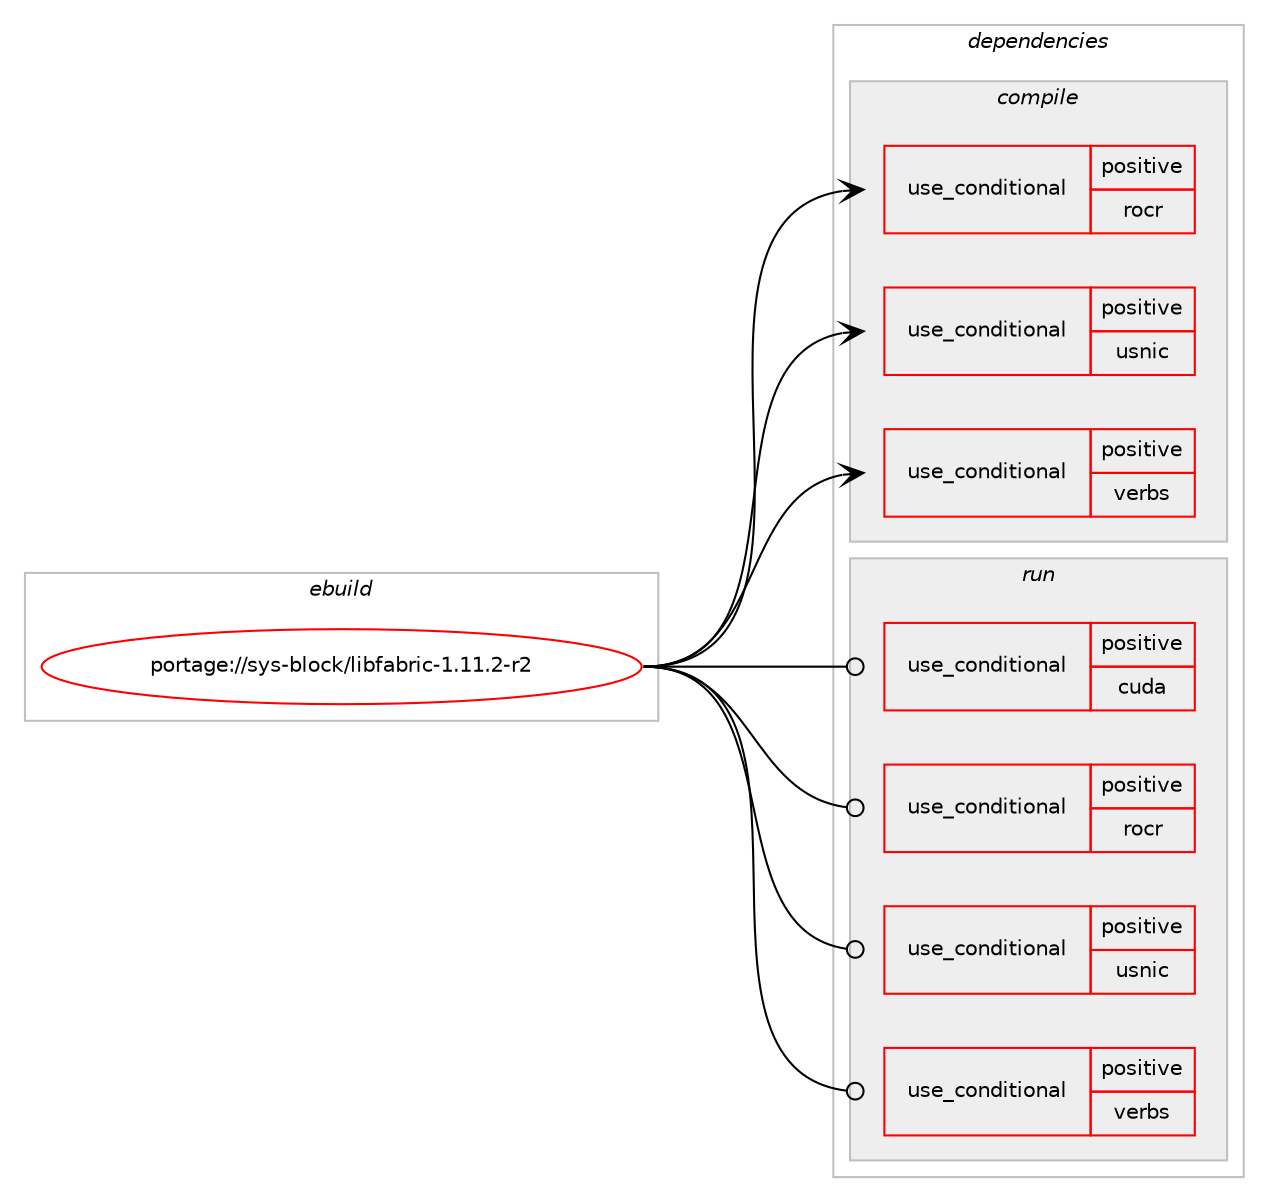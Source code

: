 digraph prolog {

# *************
# Graph options
# *************

newrank=true;
concentrate=true;
compound=true;
graph [rankdir=LR,fontname=Helvetica,fontsize=10,ranksep=1.5];#, ranksep=2.5, nodesep=0.2];
edge  [arrowhead=vee];
node  [fontname=Helvetica,fontsize=10];

# **********
# The ebuild
# **********

subgraph cluster_leftcol {
color=gray;
rank=same;
label=<<i>ebuild</i>>;
id [label="portage://sys-block/libfabric-1.11.2-r2", color=red, width=4, href="../sys-block/libfabric-1.11.2-r2.svg"];
}

# ****************
# The dependencies
# ****************

subgraph cluster_midcol {
color=gray;
label=<<i>dependencies</i>>;
subgraph cluster_compile {
fillcolor="#eeeeee";
style=filled;
label=<<i>compile</i>>;
subgraph cond110933 {
dependency214996 [label=<<TABLE BORDER="0" CELLBORDER="1" CELLSPACING="0" CELLPADDING="4"><TR><TD ROWSPAN="3" CELLPADDING="10">use_conditional</TD></TR><TR><TD>positive</TD></TR><TR><TD>rocr</TD></TR></TABLE>>, shape=none, color=red];
# *** BEGIN UNKNOWN DEPENDENCY TYPE (TODO) ***
# dependency214996 -> package_dependency(portage://sys-block/libfabric-1.11.2-r2,install,no,dev-libs,rocr-runtime,none,[,,],any_same_slot,[])
# *** END UNKNOWN DEPENDENCY TYPE (TODO) ***

}
id:e -> dependency214996:w [weight=20,style="solid",arrowhead="vee"];
subgraph cond110934 {
dependency214997 [label=<<TABLE BORDER="0" CELLBORDER="1" CELLSPACING="0" CELLPADDING="4"><TR><TD ROWSPAN="3" CELLPADDING="10">use_conditional</TD></TR><TR><TD>positive</TD></TR><TR><TD>usnic</TD></TR></TABLE>>, shape=none, color=red];
# *** BEGIN UNKNOWN DEPENDENCY TYPE (TODO) ***
# dependency214997 -> package_dependency(portage://sys-block/libfabric-1.11.2-r2,install,no,dev-libs,libnl,none,[,,],any_same_slot,[])
# *** END UNKNOWN DEPENDENCY TYPE (TODO) ***

}
id:e -> dependency214997:w [weight=20,style="solid",arrowhead="vee"];
subgraph cond110935 {
dependency214998 [label=<<TABLE BORDER="0" CELLBORDER="1" CELLSPACING="0" CELLPADDING="4"><TR><TD ROWSPAN="3" CELLPADDING="10">use_conditional</TD></TR><TR><TD>positive</TD></TR><TR><TD>verbs</TD></TR></TABLE>>, shape=none, color=red];
# *** BEGIN UNKNOWN DEPENDENCY TYPE (TODO) ***
# dependency214998 -> package_dependency(portage://sys-block/libfabric-1.11.2-r2,install,no,sys-cluster,rdma-core,none,[,,],[],[])
# *** END UNKNOWN DEPENDENCY TYPE (TODO) ***

}
id:e -> dependency214998:w [weight=20,style="solid",arrowhead="vee"];
}
subgraph cluster_compileandrun {
fillcolor="#eeeeee";
style=filled;
label=<<i>compile and run</i>>;
}
subgraph cluster_run {
fillcolor="#eeeeee";
style=filled;
label=<<i>run</i>>;
subgraph cond110936 {
dependency214999 [label=<<TABLE BORDER="0" CELLBORDER="1" CELLSPACING="0" CELLPADDING="4"><TR><TD ROWSPAN="3" CELLPADDING="10">use_conditional</TD></TR><TR><TD>positive</TD></TR><TR><TD>cuda</TD></TR></TABLE>>, shape=none, color=red];
# *** BEGIN UNKNOWN DEPENDENCY TYPE (TODO) ***
# dependency214999 -> package_dependency(portage://sys-block/libfabric-1.11.2-r2,run,no,dev-util,nvidia-cuda-toolkit,none,[,,],[],[])
# *** END UNKNOWN DEPENDENCY TYPE (TODO) ***

}
id:e -> dependency214999:w [weight=20,style="solid",arrowhead="odot"];
subgraph cond110937 {
dependency215000 [label=<<TABLE BORDER="0" CELLBORDER="1" CELLSPACING="0" CELLPADDING="4"><TR><TD ROWSPAN="3" CELLPADDING="10">use_conditional</TD></TR><TR><TD>positive</TD></TR><TR><TD>rocr</TD></TR></TABLE>>, shape=none, color=red];
# *** BEGIN UNKNOWN DEPENDENCY TYPE (TODO) ***
# dependency215000 -> package_dependency(portage://sys-block/libfabric-1.11.2-r2,run,no,dev-libs,rocr-runtime,none,[,,],any_same_slot,[])
# *** END UNKNOWN DEPENDENCY TYPE (TODO) ***

}
id:e -> dependency215000:w [weight=20,style="solid",arrowhead="odot"];
subgraph cond110938 {
dependency215001 [label=<<TABLE BORDER="0" CELLBORDER="1" CELLSPACING="0" CELLPADDING="4"><TR><TD ROWSPAN="3" CELLPADDING="10">use_conditional</TD></TR><TR><TD>positive</TD></TR><TR><TD>usnic</TD></TR></TABLE>>, shape=none, color=red];
# *** BEGIN UNKNOWN DEPENDENCY TYPE (TODO) ***
# dependency215001 -> package_dependency(portage://sys-block/libfabric-1.11.2-r2,run,no,dev-libs,libnl,none,[,,],any_same_slot,[])
# *** END UNKNOWN DEPENDENCY TYPE (TODO) ***

}
id:e -> dependency215001:w [weight=20,style="solid",arrowhead="odot"];
subgraph cond110939 {
dependency215002 [label=<<TABLE BORDER="0" CELLBORDER="1" CELLSPACING="0" CELLPADDING="4"><TR><TD ROWSPAN="3" CELLPADDING="10">use_conditional</TD></TR><TR><TD>positive</TD></TR><TR><TD>verbs</TD></TR></TABLE>>, shape=none, color=red];
# *** BEGIN UNKNOWN DEPENDENCY TYPE (TODO) ***
# dependency215002 -> package_dependency(portage://sys-block/libfabric-1.11.2-r2,run,no,sys-cluster,rdma-core,none,[,,],[],[])
# *** END UNKNOWN DEPENDENCY TYPE (TODO) ***

}
id:e -> dependency215002:w [weight=20,style="solid",arrowhead="odot"];
}
}

# **************
# The candidates
# **************

subgraph cluster_choices {
rank=same;
color=gray;
label=<<i>candidates</i>>;

}

}
